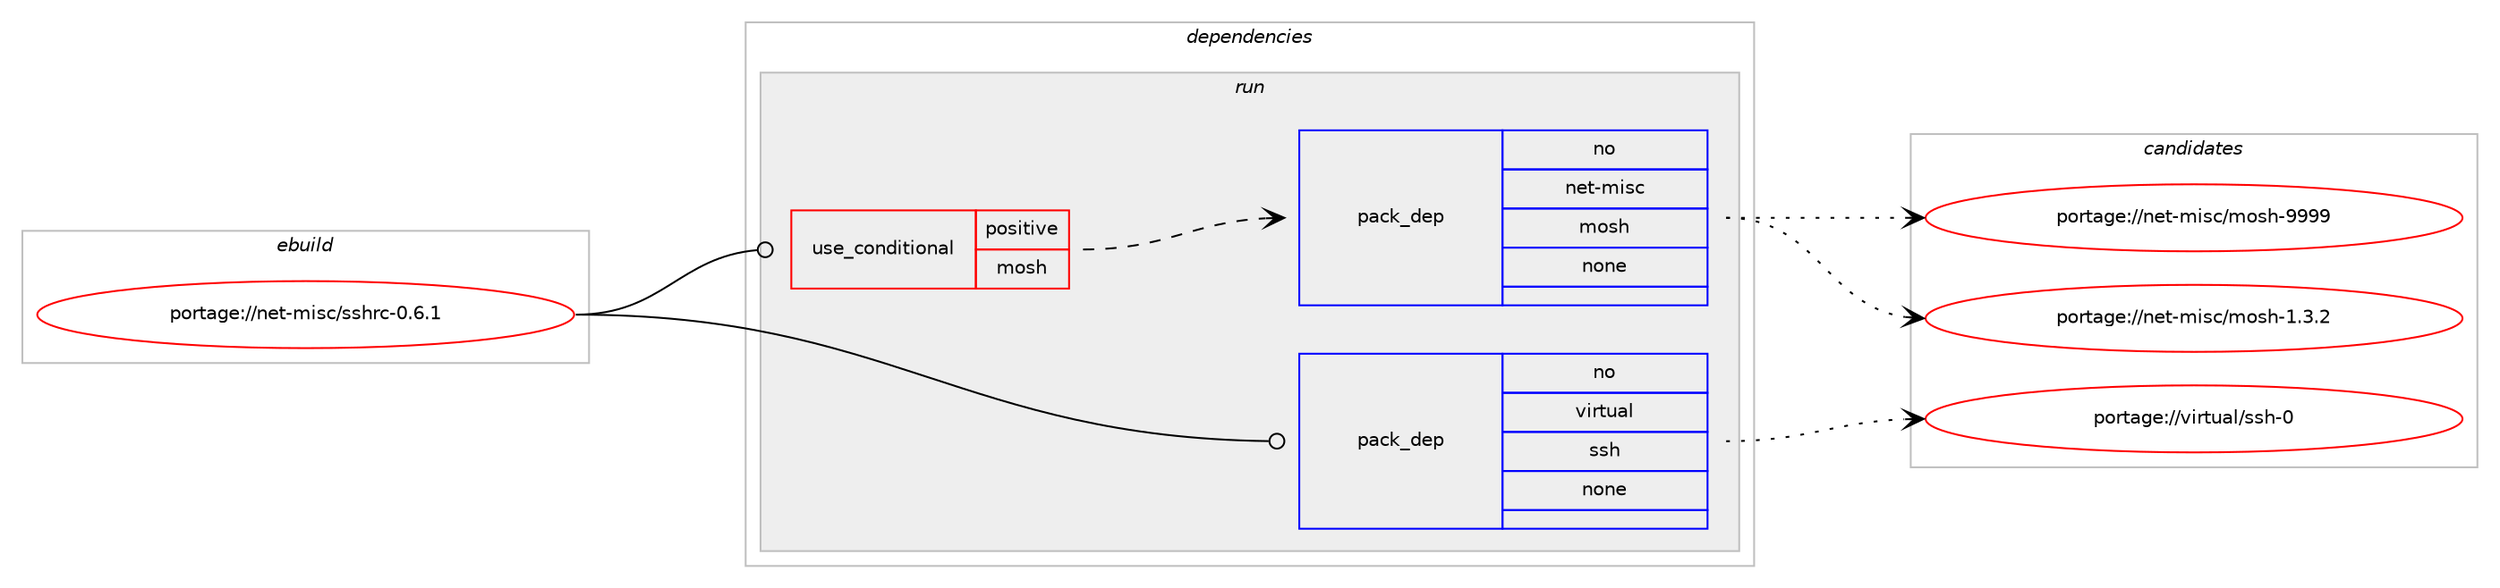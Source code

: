 digraph prolog {

# *************
# Graph options
# *************

newrank=true;
concentrate=true;
compound=true;
graph [rankdir=LR,fontname=Helvetica,fontsize=10,ranksep=1.5];#, ranksep=2.5, nodesep=0.2];
edge  [arrowhead=vee];
node  [fontname=Helvetica,fontsize=10];

# **********
# The ebuild
# **********

subgraph cluster_leftcol {
color=gray;
rank=same;
label=<<i>ebuild</i>>;
id [label="portage://net-misc/sshrc-0.6.1", color=red, width=4, href="../net-misc/sshrc-0.6.1.svg"];
}

# ****************
# The dependencies
# ****************

subgraph cluster_midcol {
color=gray;
label=<<i>dependencies</i>>;
subgraph cluster_compile {
fillcolor="#eeeeee";
style=filled;
label=<<i>compile</i>>;
}
subgraph cluster_compileandrun {
fillcolor="#eeeeee";
style=filled;
label=<<i>compile and run</i>>;
}
subgraph cluster_run {
fillcolor="#eeeeee";
style=filled;
label=<<i>run</i>>;
subgraph cond597 {
dependency4023 [label=<<TABLE BORDER="0" CELLBORDER="1" CELLSPACING="0" CELLPADDING="4"><TR><TD ROWSPAN="3" CELLPADDING="10">use_conditional</TD></TR><TR><TD>positive</TD></TR><TR><TD>mosh</TD></TR></TABLE>>, shape=none, color=red];
subgraph pack3356 {
dependency4024 [label=<<TABLE BORDER="0" CELLBORDER="1" CELLSPACING="0" CELLPADDING="4" WIDTH="220"><TR><TD ROWSPAN="6" CELLPADDING="30">pack_dep</TD></TR><TR><TD WIDTH="110">no</TD></TR><TR><TD>net-misc</TD></TR><TR><TD>mosh</TD></TR><TR><TD>none</TD></TR><TR><TD></TD></TR></TABLE>>, shape=none, color=blue];
}
dependency4023:e -> dependency4024:w [weight=20,style="dashed",arrowhead="vee"];
}
id:e -> dependency4023:w [weight=20,style="solid",arrowhead="odot"];
subgraph pack3357 {
dependency4025 [label=<<TABLE BORDER="0" CELLBORDER="1" CELLSPACING="0" CELLPADDING="4" WIDTH="220"><TR><TD ROWSPAN="6" CELLPADDING="30">pack_dep</TD></TR><TR><TD WIDTH="110">no</TD></TR><TR><TD>virtual</TD></TR><TR><TD>ssh</TD></TR><TR><TD>none</TD></TR><TR><TD></TD></TR></TABLE>>, shape=none, color=blue];
}
id:e -> dependency4025:w [weight=20,style="solid",arrowhead="odot"];
}
}

# **************
# The candidates
# **************

subgraph cluster_choices {
rank=same;
color=gray;
label=<<i>candidates</i>>;

subgraph choice3356 {
color=black;
nodesep=1;
choice1101011164510910511599471091111151044557575757 [label="portage://net-misc/mosh-9999", color=red, width=4,href="../net-misc/mosh-9999.svg"];
choice110101116451091051159947109111115104454946514650 [label="portage://net-misc/mosh-1.3.2", color=red, width=4,href="../net-misc/mosh-1.3.2.svg"];
dependency4024:e -> choice1101011164510910511599471091111151044557575757:w [style=dotted,weight="100"];
dependency4024:e -> choice110101116451091051159947109111115104454946514650:w [style=dotted,weight="100"];
}
subgraph choice3357 {
color=black;
nodesep=1;
choice11810511411611797108471151151044548 [label="portage://virtual/ssh-0", color=red, width=4,href="../virtual/ssh-0.svg"];
dependency4025:e -> choice11810511411611797108471151151044548:w [style=dotted,weight="100"];
}
}

}
